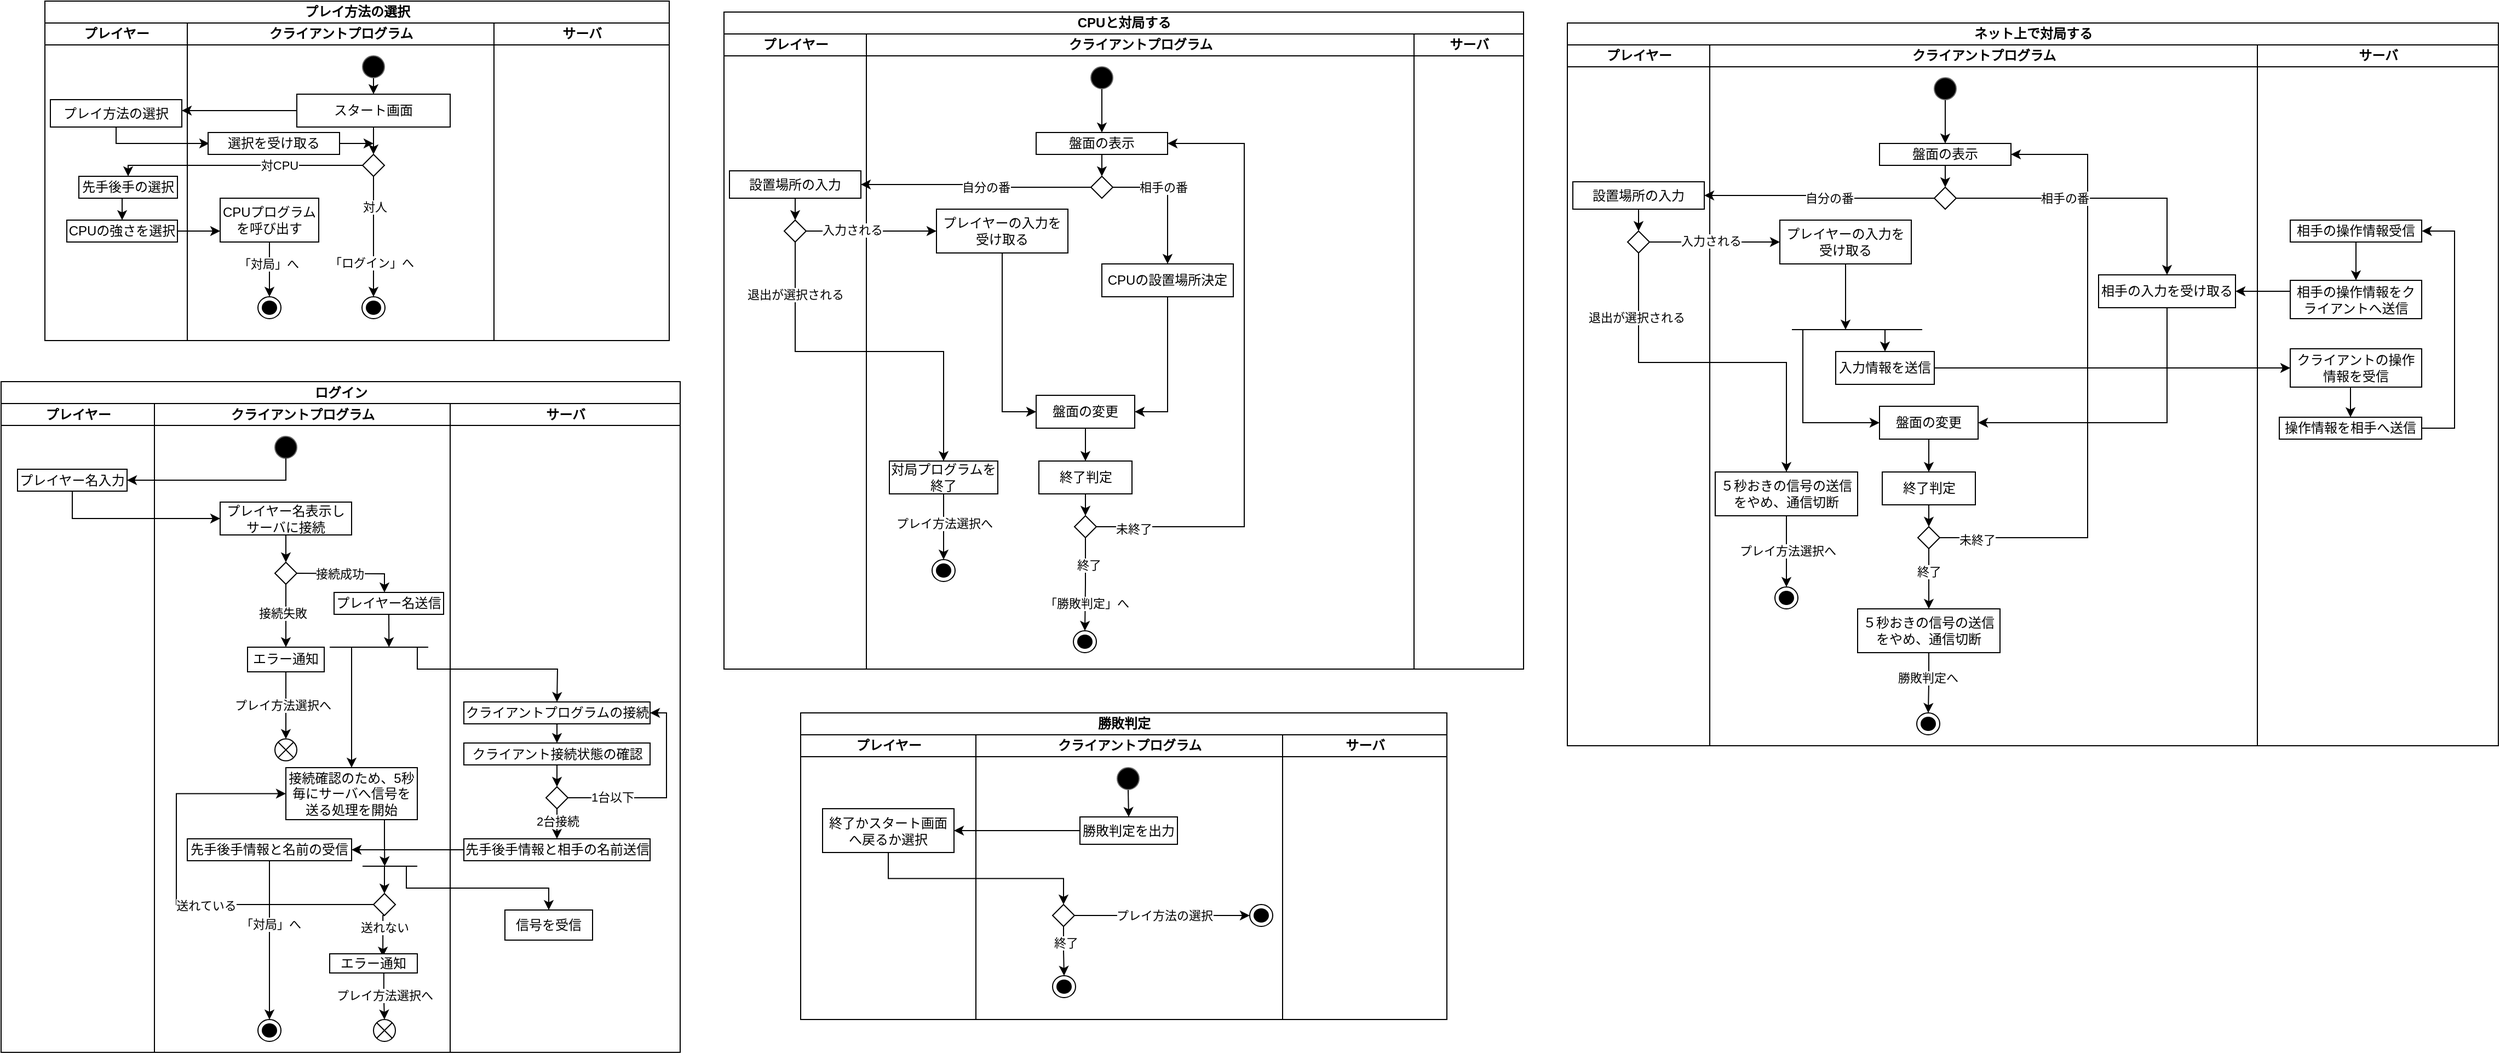 <mxfile version="26.2.2">
  <diagram name="ページ1" id="jOxPYxRe2NjSyaelDi7L">
    <mxGraphModel dx="862" dy="656" grid="1" gridSize="10" guides="1" tooltips="1" connect="1" arrows="1" fold="1" page="1" pageScale="1" pageWidth="827" pageHeight="1169" math="0" shadow="0">
      <root>
        <mxCell id="0" />
        <mxCell id="1" parent="0" />
        <mxCell id="DdHN2ZvcSUB-z4P__BnH-2" value="プレイ方法の選択" style="swimlane;childLayout=stackLayout;resizeParent=1;resizeParentMax=0;startSize=20;html=1;" parent="1" vertex="1">
          <mxGeometry x="60" y="10" width="570" height="310" as="geometry" />
        </mxCell>
        <mxCell id="DdHN2ZvcSUB-z4P__BnH-3" value="プレイヤー" style="swimlane;startSize=20;html=1;" parent="DdHN2ZvcSUB-z4P__BnH-2" vertex="1">
          <mxGeometry y="20" width="130" height="290" as="geometry" />
        </mxCell>
        <mxCell id="DdHN2ZvcSUB-z4P__BnH-26" value="先手後手の選択" style="rounded=0;whiteSpace=wrap;html=1;" parent="DdHN2ZvcSUB-z4P__BnH-3" vertex="1">
          <mxGeometry x="31" y="140" width="90" height="20" as="geometry" />
        </mxCell>
        <mxCell id="DdHN2ZvcSUB-z4P__BnH-160" style="edgeStyle=orthogonalEdgeStyle;rounded=0;orthogonalLoop=1;jettySize=auto;html=1;exitX=0.5;exitY=1;exitDx=0;exitDy=0;" parent="DdHN2ZvcSUB-z4P__BnH-3" source="DdHN2ZvcSUB-z4P__BnH-158" edge="1">
          <mxGeometry relative="1" as="geometry">
            <mxPoint x="150" y="110" as="targetPoint" />
            <Array as="points">
              <mxPoint x="65" y="110" />
            </Array>
          </mxGeometry>
        </mxCell>
        <mxCell id="DdHN2ZvcSUB-z4P__BnH-158" value="プレイ方法の選択" style="rounded=0;whiteSpace=wrap;html=1;" parent="DdHN2ZvcSUB-z4P__BnH-3" vertex="1">
          <mxGeometry x="5" y="70" width="120" height="25" as="geometry" />
        </mxCell>
        <mxCell id="tiVLzOQCyIeZerAJm_1l-1" value="CPUの強さを選択" style="rounded=0;whiteSpace=wrap;html=1;" parent="DdHN2ZvcSUB-z4P__BnH-3" vertex="1">
          <mxGeometry x="20" y="180" width="101" height="20" as="geometry" />
        </mxCell>
        <mxCell id="DdHN2ZvcSUB-z4P__BnH-43" style="edgeStyle=orthogonalEdgeStyle;rounded=0;orthogonalLoop=1;jettySize=auto;html=1;exitX=0.5;exitY=1;exitDx=0;exitDy=0;entryX=0.5;entryY=0;entryDx=0;entryDy=0;" parent="DdHN2ZvcSUB-z4P__BnH-3" source="DdHN2ZvcSUB-z4P__BnH-26" target="tiVLzOQCyIeZerAJm_1l-1" edge="1">
          <mxGeometry relative="1" as="geometry" />
        </mxCell>
        <mxCell id="DdHN2ZvcSUB-z4P__BnH-4" value="クライアントプログラム" style="swimlane;startSize=20;html=1;" parent="DdHN2ZvcSUB-z4P__BnH-2" vertex="1">
          <mxGeometry x="130" y="20" width="280" height="290" as="geometry" />
        </mxCell>
        <mxCell id="DdHN2ZvcSUB-z4P__BnH-24" style="edgeStyle=orthogonalEdgeStyle;rounded=0;orthogonalLoop=1;jettySize=auto;html=1;exitX=0.5;exitY=1;exitDx=0;exitDy=0;entryX=0.5;entryY=0;entryDx=0;entryDy=0;" parent="DdHN2ZvcSUB-z4P__BnH-4" source="DdHN2ZvcSUB-z4P__BnH-14" target="DdHN2ZvcSUB-z4P__BnH-23" edge="1">
          <mxGeometry relative="1" as="geometry" />
        </mxCell>
        <mxCell id="DdHN2ZvcSUB-z4P__BnH-14" value="" style="ellipse;whiteSpace=wrap;html=1;aspect=fixed;fillColor=light-dark(#000000, #1a1a1a);fontColor=#333333;strokeColor=#666666;" parent="DdHN2ZvcSUB-z4P__BnH-4" vertex="1">
          <mxGeometry x="160" y="30" width="20" height="20" as="geometry" />
        </mxCell>
        <mxCell id="DdHN2ZvcSUB-z4P__BnH-29" style="edgeStyle=orthogonalEdgeStyle;rounded=0;orthogonalLoop=1;jettySize=auto;html=1;exitX=0.5;exitY=1;exitDx=0;exitDy=0;entryX=0.5;entryY=0;entryDx=0;entryDy=0;" parent="DdHN2ZvcSUB-z4P__BnH-4" source="DdHN2ZvcSUB-z4P__BnH-23" target="DdHN2ZvcSUB-z4P__BnH-27" edge="1">
          <mxGeometry relative="1" as="geometry" />
        </mxCell>
        <mxCell id="DdHN2ZvcSUB-z4P__BnH-23" value="&lt;div&gt;スタート画面&lt;/div&gt;" style="rounded=0;whiteSpace=wrap;html=1;" parent="DdHN2ZvcSUB-z4P__BnH-4" vertex="1">
          <mxGeometry x="100" y="65" width="140" height="30" as="geometry" />
        </mxCell>
        <mxCell id="Q-pru-dwEbLBsa_V41_M-358" style="edgeStyle=orthogonalEdgeStyle;rounded=0;orthogonalLoop=1;jettySize=auto;html=1;exitX=0.5;exitY=1;exitDx=0;exitDy=0;entryX=0.5;entryY=0;entryDx=0;entryDy=0;" parent="DdHN2ZvcSUB-z4P__BnH-4" source="DdHN2ZvcSUB-z4P__BnH-27" target="DdHN2ZvcSUB-z4P__BnH-141" edge="1">
          <mxGeometry relative="1" as="geometry" />
        </mxCell>
        <mxCell id="Q-pru-dwEbLBsa_V41_M-366" value="対人" style="edgeLabel;html=1;align=center;verticalAlign=middle;resizable=0;points=[];" parent="Q-pru-dwEbLBsa_V41_M-358" vertex="1" connectable="0">
          <mxGeometry x="-0.519" y="1" relative="1" as="geometry">
            <mxPoint y="1" as="offset" />
          </mxGeometry>
        </mxCell>
        <mxCell id="Q-pru-dwEbLBsa_V41_M-367" value="「ログイン」へ" style="edgeLabel;html=1;align=center;verticalAlign=middle;resizable=0;points=[];" parent="Q-pru-dwEbLBsa_V41_M-358" vertex="1" connectable="0">
          <mxGeometry x="0.442" y="-2" relative="1" as="geometry">
            <mxPoint y="-1" as="offset" />
          </mxGeometry>
        </mxCell>
        <mxCell id="DdHN2ZvcSUB-z4P__BnH-27" value="" style="rhombus;whiteSpace=wrap;html=1;" parent="DdHN2ZvcSUB-z4P__BnH-4" vertex="1">
          <mxGeometry x="160" y="120" width="20" height="20" as="geometry" />
        </mxCell>
        <mxCell id="Q-pru-dwEbLBsa_V41_M-363" style="edgeStyle=orthogonalEdgeStyle;rounded=0;orthogonalLoop=1;jettySize=auto;html=1;exitX=0.5;exitY=1;exitDx=0;exitDy=0;entryX=0.5;entryY=0;entryDx=0;entryDy=0;" parent="DdHN2ZvcSUB-z4P__BnH-4" source="DdHN2ZvcSUB-z4P__BnH-32" target="Q-pru-dwEbLBsa_V41_M-362" edge="1">
          <mxGeometry relative="1" as="geometry" />
        </mxCell>
        <mxCell id="Q-pru-dwEbLBsa_V41_M-364" value="「対局」へ" style="edgeLabel;html=1;align=center;verticalAlign=middle;resizable=0;points=[];" parent="Q-pru-dwEbLBsa_V41_M-363" vertex="1" connectable="0">
          <mxGeometry x="-0.171" y="-1" relative="1" as="geometry">
            <mxPoint y="-1" as="offset" />
          </mxGeometry>
        </mxCell>
        <mxCell id="DdHN2ZvcSUB-z4P__BnH-32" value="CPUプログラムを呼び出す" style="rounded=0;whiteSpace=wrap;html=1;" parent="DdHN2ZvcSUB-z4P__BnH-4" vertex="1">
          <mxGeometry x="30" y="160" width="90" height="40" as="geometry" />
        </mxCell>
        <mxCell id="DdHN2ZvcSUB-z4P__BnH-168" style="edgeStyle=orthogonalEdgeStyle;rounded=0;orthogonalLoop=1;jettySize=auto;html=1;exitX=1;exitY=0.5;exitDx=0;exitDy=0;" parent="DdHN2ZvcSUB-z4P__BnH-4" source="DdHN2ZvcSUB-z4P__BnH-163" edge="1">
          <mxGeometry relative="1" as="geometry">
            <mxPoint x="170" y="110.412" as="targetPoint" />
          </mxGeometry>
        </mxCell>
        <mxCell id="DdHN2ZvcSUB-z4P__BnH-163" value="選択を受け取る" style="rounded=0;whiteSpace=wrap;html=1;" parent="DdHN2ZvcSUB-z4P__BnH-4" vertex="1">
          <mxGeometry x="19" y="100" width="120" height="20" as="geometry" />
        </mxCell>
        <mxCell id="DdHN2ZvcSUB-z4P__BnH-141" value="" style="ellipse;html=1;shape=endState;fillColor=#000000;strokeColor=#000000;" parent="DdHN2ZvcSUB-z4P__BnH-4" vertex="1">
          <mxGeometry x="159.5" y="250" width="21" height="20" as="geometry" />
        </mxCell>
        <mxCell id="Q-pru-dwEbLBsa_V41_M-362" value="" style="ellipse;html=1;shape=endState;fillColor=#000000;strokeColor=#000000;" parent="DdHN2ZvcSUB-z4P__BnH-4" vertex="1">
          <mxGeometry x="64.5" y="250" width="21" height="20" as="geometry" />
        </mxCell>
        <mxCell id="DdHN2ZvcSUB-z4P__BnH-5" value="サーバ" style="swimlane;startSize=20;html=1;" parent="DdHN2ZvcSUB-z4P__BnH-2" vertex="1">
          <mxGeometry x="410" y="20" width="160" height="290" as="geometry" />
        </mxCell>
        <mxCell id="DdHN2ZvcSUB-z4P__BnH-31" style="edgeStyle=orthogonalEdgeStyle;rounded=0;orthogonalLoop=1;jettySize=auto;html=1;exitX=0;exitY=0.5;exitDx=0;exitDy=0;entryX=0.5;entryY=0;entryDx=0;entryDy=0;" parent="DdHN2ZvcSUB-z4P__BnH-2" source="DdHN2ZvcSUB-z4P__BnH-27" target="DdHN2ZvcSUB-z4P__BnH-26" edge="1">
          <mxGeometry relative="1" as="geometry">
            <Array as="points">
              <mxPoint x="76" y="150" />
            </Array>
          </mxGeometry>
        </mxCell>
        <mxCell id="DdHN2ZvcSUB-z4P__BnH-39" value="対CPU" style="edgeLabel;html=1;align=center;verticalAlign=middle;resizable=0;points=[];" parent="DdHN2ZvcSUB-z4P__BnH-31" vertex="1" connectable="0">
          <mxGeometry x="-0.318" relative="1" as="geometry">
            <mxPoint as="offset" />
          </mxGeometry>
        </mxCell>
        <mxCell id="DdHN2ZvcSUB-z4P__BnH-159" style="edgeStyle=orthogonalEdgeStyle;rounded=0;orthogonalLoop=1;jettySize=auto;html=1;exitX=0;exitY=0.5;exitDx=0;exitDy=0;" parent="DdHN2ZvcSUB-z4P__BnH-2" source="DdHN2ZvcSUB-z4P__BnH-23" edge="1">
          <mxGeometry relative="1" as="geometry">
            <mxPoint x="125" y="100" as="targetPoint" />
          </mxGeometry>
        </mxCell>
        <mxCell id="tiVLzOQCyIeZerAJm_1l-2" style="edgeStyle=orthogonalEdgeStyle;rounded=0;orthogonalLoop=1;jettySize=auto;html=1;exitX=1;exitY=0.5;exitDx=0;exitDy=0;entryX=0;entryY=0.75;entryDx=0;entryDy=0;" parent="DdHN2ZvcSUB-z4P__BnH-2" source="tiVLzOQCyIeZerAJm_1l-1" target="DdHN2ZvcSUB-z4P__BnH-32" edge="1">
          <mxGeometry relative="1" as="geometry" />
        </mxCell>
        <mxCell id="Q-pru-dwEbLBsa_V41_M-183" value="ログイン" style="swimlane;childLayout=stackLayout;resizeParent=1;resizeParentMax=0;startSize=20;html=1;" parent="1" vertex="1">
          <mxGeometry x="20" y="357.5" width="620" height="612.5" as="geometry" />
        </mxCell>
        <mxCell id="Q-pru-dwEbLBsa_V41_M-184" value="プレイヤー" style="swimlane;startSize=20;html=1;" parent="Q-pru-dwEbLBsa_V41_M-183" vertex="1">
          <mxGeometry y="20" width="140" height="592.5" as="geometry" />
        </mxCell>
        <mxCell id="Q-pru-dwEbLBsa_V41_M-186" value="プレイヤー名入力" style="rounded=0;whiteSpace=wrap;html=1;" parent="Q-pru-dwEbLBsa_V41_M-184" vertex="1">
          <mxGeometry x="15" y="60" width="100" height="20" as="geometry" />
        </mxCell>
        <mxCell id="Q-pru-dwEbLBsa_V41_M-191" value="クライアントプログラム" style="swimlane;startSize=20;html=1;" parent="Q-pru-dwEbLBsa_V41_M-183" vertex="1">
          <mxGeometry x="140" y="20" width="270" height="592.5" as="geometry" />
        </mxCell>
        <mxCell id="Q-pru-dwEbLBsa_V41_M-193" value="" style="ellipse;whiteSpace=wrap;html=1;aspect=fixed;fillColor=light-dark(#000000, #1a1a1a);fontColor=#333333;strokeColor=#666666;" parent="Q-pru-dwEbLBsa_V41_M-191" vertex="1">
          <mxGeometry x="110" y="30" width="20" height="20" as="geometry" />
        </mxCell>
        <mxCell id="Q-pru-dwEbLBsa_V41_M-370" style="edgeStyle=orthogonalEdgeStyle;rounded=0;orthogonalLoop=1;jettySize=auto;html=1;exitX=0.5;exitY=1;exitDx=0;exitDy=0;" parent="Q-pru-dwEbLBsa_V41_M-191" source="Q-pru-dwEbLBsa_V41_M-371" edge="1">
          <mxGeometry relative="1" as="geometry">
            <mxPoint x="119.889" y="306.31" as="targetPoint" />
          </mxGeometry>
        </mxCell>
        <mxCell id="gyEde0tI7jQMU0-lnPvx-5" style="edgeStyle=orthogonalEdgeStyle;rounded=0;orthogonalLoop=1;jettySize=auto;html=1;exitX=0.5;exitY=1;exitDx=0;exitDy=0;entryX=0.5;entryY=0;entryDx=0;entryDy=0;" parent="Q-pru-dwEbLBsa_V41_M-191" source="Q-pru-dwEbLBsa_V41_M-202" target="gyEde0tI7jQMU0-lnPvx-4" edge="1">
          <mxGeometry relative="1" as="geometry" />
        </mxCell>
        <mxCell id="gyEde0tI7jQMU0-lnPvx-6" value="接続失敗" style="edgeLabel;html=1;align=center;verticalAlign=middle;resizable=0;points=[];" parent="gyEde0tI7jQMU0-lnPvx-5" vertex="1" connectable="0">
          <mxGeometry x="-0.09" y="-3" relative="1" as="geometry">
            <mxPoint as="offset" />
          </mxGeometry>
        </mxCell>
        <mxCell id="Q-pru-dwEbLBsa_V41_M-202" value="" style="rhombus;whiteSpace=wrap;html=1;" parent="Q-pru-dwEbLBsa_V41_M-191" vertex="1">
          <mxGeometry x="110" y="145" width="20" height="20" as="geometry" />
        </mxCell>
        <mxCell id="Q-pru-dwEbLBsa_V41_M-203" style="edgeStyle=orthogonalEdgeStyle;rounded=0;orthogonalLoop=1;jettySize=auto;html=1;exitX=0.5;exitY=1;exitDx=0;exitDy=0;entryX=0.5;entryY=0;entryDx=0;entryDy=0;" parent="Q-pru-dwEbLBsa_V41_M-191" source="Q-pru-dwEbLBsa_V41_M-204" target="Q-pru-dwEbLBsa_V41_M-202" edge="1">
          <mxGeometry relative="1" as="geometry" />
        </mxCell>
        <mxCell id="Q-pru-dwEbLBsa_V41_M-204" value="&lt;div&gt;プレイヤー名表示し&lt;/div&gt;サーバに接続" style="rounded=0;whiteSpace=wrap;html=1;" parent="Q-pru-dwEbLBsa_V41_M-191" vertex="1">
          <mxGeometry x="60" y="90" width="120" height="30" as="geometry" />
        </mxCell>
        <mxCell id="Q-pru-dwEbLBsa_V41_M-376" style="edgeStyle=orthogonalEdgeStyle;rounded=0;orthogonalLoop=1;jettySize=auto;html=1;exitX=0.5;exitY=1;exitDx=0;exitDy=0;entryX=0.5;entryY=0;entryDx=0;entryDy=0;" parent="Q-pru-dwEbLBsa_V41_M-191" source="Q-pru-dwEbLBsa_V41_M-208" target="Q-pru-dwEbLBsa_V41_M-375" edge="1">
          <mxGeometry relative="1" as="geometry" />
        </mxCell>
        <mxCell id="Q-pru-dwEbLBsa_V41_M-377" value="「対局」へ" style="edgeLabel;html=1;align=center;verticalAlign=middle;resizable=0;points=[];" parent="Q-pru-dwEbLBsa_V41_M-376" vertex="1" connectable="0">
          <mxGeometry x="-0.201" y="1" relative="1" as="geometry">
            <mxPoint as="offset" />
          </mxGeometry>
        </mxCell>
        <mxCell id="Q-pru-dwEbLBsa_V41_M-208" value="先手後手情報と名前の受信" style="rounded=0;whiteSpace=wrap;html=1;" parent="Q-pru-dwEbLBsa_V41_M-191" vertex="1">
          <mxGeometry x="30" y="397.5" width="150" height="20" as="geometry" />
        </mxCell>
        <mxCell id="Q-pru-dwEbLBsa_V41_M-371" value="" style="verticalLabelPosition=bottom;verticalAlign=top;html=1;shape=mxgraph.flowchart.or;" parent="Q-pru-dwEbLBsa_V41_M-191" vertex="1">
          <mxGeometry x="110" y="306.31" width="20" height="20" as="geometry" />
        </mxCell>
        <mxCell id="Q-pru-dwEbLBsa_V41_M-375" value="" style="ellipse;html=1;shape=endState;fillColor=#000000;strokeColor=#000000;" parent="Q-pru-dwEbLBsa_V41_M-191" vertex="1">
          <mxGeometry x="94.5" y="562.5" width="21" height="20" as="geometry" />
        </mxCell>
        <mxCell id="610yPSSwg8hQJmwwh6tJ-5" style="edgeStyle=orthogonalEdgeStyle;rounded=0;orthogonalLoop=1;jettySize=auto;html=1;exitX=0.75;exitY=1;exitDx=0;exitDy=0;" parent="Q-pru-dwEbLBsa_V41_M-191" source="610yPSSwg8hQJmwwh6tJ-7" edge="1">
          <mxGeometry relative="1" as="geometry">
            <mxPoint x="210.333" y="452.5" as="targetPoint" />
          </mxGeometry>
        </mxCell>
        <mxCell id="GYKAaWRlJNHaWqEl0ovD-2" style="edgeStyle=orthogonalEdgeStyle;rounded=0;orthogonalLoop=1;jettySize=auto;html=1;exitX=0.75;exitY=1;exitDx=0;exitDy=0;" edge="1" parent="Q-pru-dwEbLBsa_V41_M-191" source="610yPSSwg8hQJmwwh6tJ-4">
          <mxGeometry relative="1" as="geometry">
            <mxPoint x="210.231" y="422.5" as="targetPoint" />
          </mxGeometry>
        </mxCell>
        <mxCell id="610yPSSwg8hQJmwwh6tJ-4" value="接続確認のため、5秒毎にサーバへ信号を送る処理を開始" style="rounded=0;whiteSpace=wrap;html=1;" parent="Q-pru-dwEbLBsa_V41_M-191" vertex="1">
          <mxGeometry x="120" y="332.5" width="120" height="47.5" as="geometry" />
        </mxCell>
        <mxCell id="610yPSSwg8hQJmwwh6tJ-9" style="edgeStyle=orthogonalEdgeStyle;rounded=0;orthogonalLoop=1;jettySize=auto;html=1;exitX=0;exitY=0.5;exitDx=0;exitDy=0;entryX=0;entryY=0.5;entryDx=0;entryDy=0;" parent="Q-pru-dwEbLBsa_V41_M-191" source="610yPSSwg8hQJmwwh6tJ-7" target="610yPSSwg8hQJmwwh6tJ-4" edge="1">
          <mxGeometry relative="1" as="geometry">
            <Array as="points">
              <mxPoint x="20" y="458" />
              <mxPoint x="20" y="356" />
            </Array>
          </mxGeometry>
        </mxCell>
        <mxCell id="610yPSSwg8hQJmwwh6tJ-10" value="送れている" style="edgeLabel;html=1;align=center;verticalAlign=middle;resizable=0;points=[];" parent="610yPSSwg8hQJmwwh6tJ-9" vertex="1" connectable="0">
          <mxGeometry x="-0.197" y="1" relative="1" as="geometry">
            <mxPoint as="offset" />
          </mxGeometry>
        </mxCell>
        <mxCell id="610yPSSwg8hQJmwwh6tJ-11" style="edgeStyle=orthogonalEdgeStyle;rounded=0;orthogonalLoop=1;jettySize=auto;html=1;exitX=0.5;exitY=1;exitDx=0;exitDy=0;entryX=0.607;entryY=0.149;entryDx=0;entryDy=0;entryPerimeter=0;" parent="Q-pru-dwEbLBsa_V41_M-191" source="610yPSSwg8hQJmwwh6tJ-7" target="610yPSSwg8hQJmwwh6tJ-6" edge="1">
          <mxGeometry relative="1" as="geometry" />
        </mxCell>
        <mxCell id="610yPSSwg8hQJmwwh6tJ-14" value="送れない" style="edgeLabel;html=1;align=center;verticalAlign=middle;resizable=0;points=[];" parent="610yPSSwg8hQJmwwh6tJ-11" vertex="1" connectable="0">
          <mxGeometry x="-0.353" y="1" relative="1" as="geometry">
            <mxPoint as="offset" />
          </mxGeometry>
        </mxCell>
        <mxCell id="610yPSSwg8hQJmwwh6tJ-7" value="" style="rhombus;whiteSpace=wrap;html=1;" parent="Q-pru-dwEbLBsa_V41_M-191" vertex="1">
          <mxGeometry x="200" y="447.5" width="20" height="20" as="geometry" />
        </mxCell>
        <mxCell id="610yPSSwg8hQJmwwh6tJ-6" value="エラー通知" style="rounded=0;whiteSpace=wrap;html=1;" parent="Q-pru-dwEbLBsa_V41_M-191" vertex="1">
          <mxGeometry x="160" y="502.5" width="80" height="17.5" as="geometry" />
        </mxCell>
        <mxCell id="610yPSSwg8hQJmwwh6tJ-12" value="" style="verticalLabelPosition=bottom;verticalAlign=top;html=1;shape=mxgraph.flowchart.or;" parent="Q-pru-dwEbLBsa_V41_M-191" vertex="1">
          <mxGeometry x="200" y="562.5" width="20" height="20" as="geometry" />
        </mxCell>
        <mxCell id="610yPSSwg8hQJmwwh6tJ-13" style="edgeStyle=orthogonalEdgeStyle;rounded=0;orthogonalLoop=1;jettySize=auto;html=1;exitX=0.618;exitY=0.973;exitDx=0;exitDy=0;entryX=0.5;entryY=0;entryDx=0;entryDy=0;entryPerimeter=0;exitPerimeter=0;" parent="Q-pru-dwEbLBsa_V41_M-191" source="610yPSSwg8hQJmwwh6tJ-6" target="610yPSSwg8hQJmwwh6tJ-12" edge="1">
          <mxGeometry relative="1" as="geometry" />
        </mxCell>
        <mxCell id="610yPSSwg8hQJmwwh6tJ-15" value="プレイ方法選択へ" style="edgeLabel;html=1;align=center;verticalAlign=middle;resizable=0;points=[];" parent="610yPSSwg8hQJmwwh6tJ-13" vertex="1" connectable="0">
          <mxGeometry x="-0.05" relative="1" as="geometry">
            <mxPoint as="offset" />
          </mxGeometry>
        </mxCell>
        <mxCell id="610yPSSwg8hQJmwwh6tJ-1" value="" style="endArrow=none;html=1;rounded=0;" parent="Q-pru-dwEbLBsa_V41_M-191" edge="1">
          <mxGeometry width="50" height="50" relative="1" as="geometry">
            <mxPoint x="160" y="222.5" as="sourcePoint" />
            <mxPoint x="250" y="222.5" as="targetPoint" />
            <Array as="points" />
          </mxGeometry>
        </mxCell>
        <mxCell id="gyEde0tI7jQMU0-lnPvx-2" style="edgeStyle=orthogonalEdgeStyle;rounded=0;orthogonalLoop=1;jettySize=auto;html=1;exitX=0.5;exitY=1;exitDx=0;exitDy=0;" parent="Q-pru-dwEbLBsa_V41_M-191" source="gyEde0tI7jQMU0-lnPvx-1" edge="1">
          <mxGeometry relative="1" as="geometry">
            <mxPoint x="214.143" y="222.5" as="targetPoint" />
          </mxGeometry>
        </mxCell>
        <mxCell id="gyEde0tI7jQMU0-lnPvx-1" value="プレイヤー名送信" style="rounded=0;whiteSpace=wrap;html=1;" parent="Q-pru-dwEbLBsa_V41_M-191" vertex="1">
          <mxGeometry x="164" y="172.5" width="100" height="20" as="geometry" />
        </mxCell>
        <mxCell id="gyEde0tI7jQMU0-lnPvx-4" value="エラー通知" style="rounded=0;whiteSpace=wrap;html=1;" parent="Q-pru-dwEbLBsa_V41_M-191" vertex="1">
          <mxGeometry x="85" y="222.5" width="70" height="22.5" as="geometry" />
        </mxCell>
        <mxCell id="gyEde0tI7jQMU0-lnPvx-7" style="edgeStyle=orthogonalEdgeStyle;rounded=0;orthogonalLoop=1;jettySize=auto;html=1;exitX=0.5;exitY=1;exitDx=0;exitDy=0;entryX=0.5;entryY=0;entryDx=0;entryDy=0;entryPerimeter=0;" parent="Q-pru-dwEbLBsa_V41_M-191" source="gyEde0tI7jQMU0-lnPvx-4" target="Q-pru-dwEbLBsa_V41_M-371" edge="1">
          <mxGeometry relative="1" as="geometry" />
        </mxCell>
        <mxCell id="gyEde0tI7jQMU0-lnPvx-8" value="プレイ方法選択へ" style="edgeLabel;html=1;align=center;verticalAlign=middle;resizable=0;points=[];" parent="gyEde0tI7jQMU0-lnPvx-7" vertex="1" connectable="0">
          <mxGeometry x="-0.022" y="-3" relative="1" as="geometry">
            <mxPoint as="offset" />
          </mxGeometry>
        </mxCell>
        <mxCell id="Q-pru-dwEbLBsa_V41_M-250" value="サーバ" style="swimlane;startSize=20;html=1;" parent="Q-pru-dwEbLBsa_V41_M-183" vertex="1">
          <mxGeometry x="410" y="20" width="210" height="592.5" as="geometry" />
        </mxCell>
        <mxCell id="wyX1YYR0f_qy9vhgp-f1-7" style="edgeStyle=orthogonalEdgeStyle;rounded=0;orthogonalLoop=1;jettySize=auto;html=1;entryX=0.5;entryY=0;entryDx=0;entryDy=0;" parent="Q-pru-dwEbLBsa_V41_M-250" target="wyX1YYR0f_qy9vhgp-f1-5" edge="1">
          <mxGeometry relative="1" as="geometry">
            <mxPoint x="100.01" y="282.5" as="sourcePoint" />
          </mxGeometry>
        </mxCell>
        <mxCell id="wyX1YYR0f_qy9vhgp-f1-2" value="クライアントプログラムの接続" style="rounded=0;whiteSpace=wrap;html=1;" parent="Q-pru-dwEbLBsa_V41_M-250" vertex="1">
          <mxGeometry x="12.51" y="272.5" width="170" height="20" as="geometry" />
        </mxCell>
        <mxCell id="wyX1YYR0f_qy9vhgp-f1-8" style="edgeStyle=orthogonalEdgeStyle;rounded=0;orthogonalLoop=1;jettySize=auto;html=1;exitX=0.5;exitY=1;exitDx=0;exitDy=0;entryX=0.5;entryY=0;entryDx=0;entryDy=0;" parent="Q-pru-dwEbLBsa_V41_M-250" source="wyX1YYR0f_qy9vhgp-f1-5" target="wyX1YYR0f_qy9vhgp-f1-6" edge="1">
          <mxGeometry relative="1" as="geometry" />
        </mxCell>
        <mxCell id="wyX1YYR0f_qy9vhgp-f1-5" value="クライアント接続状態の確認" style="rounded=0;whiteSpace=wrap;html=1;" parent="Q-pru-dwEbLBsa_V41_M-250" vertex="1">
          <mxGeometry x="12.51" y="310" width="170" height="20" as="geometry" />
        </mxCell>
        <mxCell id="wyX1YYR0f_qy9vhgp-f1-9" style="edgeStyle=orthogonalEdgeStyle;rounded=0;orthogonalLoop=1;jettySize=auto;html=1;exitX=1;exitY=0.5;exitDx=0;exitDy=0;entryX=1;entryY=0.5;entryDx=0;entryDy=0;" parent="Q-pru-dwEbLBsa_V41_M-250" source="wyX1YYR0f_qy9vhgp-f1-6" target="wyX1YYR0f_qy9vhgp-f1-2" edge="1">
          <mxGeometry relative="1" as="geometry">
            <Array as="points">
              <mxPoint x="197.51" y="360.5" />
              <mxPoint x="197.51" y="282.5" />
            </Array>
          </mxGeometry>
        </mxCell>
        <mxCell id="wyX1YYR0f_qy9vhgp-f1-10" value="1台以下" style="edgeLabel;html=1;align=center;verticalAlign=middle;resizable=0;points=[];" parent="wyX1YYR0f_qy9vhgp-f1-9" vertex="1" connectable="0">
          <mxGeometry x="-0.555" y="1" relative="1" as="geometry">
            <mxPoint as="offset" />
          </mxGeometry>
        </mxCell>
        <mxCell id="wyX1YYR0f_qy9vhgp-f1-42" style="edgeStyle=orthogonalEdgeStyle;rounded=0;orthogonalLoop=1;jettySize=auto;html=1;exitX=0.5;exitY=1;exitDx=0;exitDy=0;" parent="Q-pru-dwEbLBsa_V41_M-250" source="wyX1YYR0f_qy9vhgp-f1-6" target="wyX1YYR0f_qy9vhgp-f1-41" edge="1">
          <mxGeometry relative="1" as="geometry" />
        </mxCell>
        <mxCell id="wyX1YYR0f_qy9vhgp-f1-43" value="2台接続" style="edgeLabel;html=1;align=center;verticalAlign=middle;resizable=0;points=[];" parent="wyX1YYR0f_qy9vhgp-f1-42" vertex="1" connectable="0">
          <mxGeometry x="0.079" relative="1" as="geometry">
            <mxPoint as="offset" />
          </mxGeometry>
        </mxCell>
        <mxCell id="wyX1YYR0f_qy9vhgp-f1-6" value="" style="rhombus;whiteSpace=wrap;html=1;" parent="Q-pru-dwEbLBsa_V41_M-250" vertex="1">
          <mxGeometry x="87.51" y="350" width="20" height="20" as="geometry" />
        </mxCell>
        <mxCell id="wyX1YYR0f_qy9vhgp-f1-41" value="先手後手情報と相手の名前送信" style="rounded=0;whiteSpace=wrap;html=1;" parent="Q-pru-dwEbLBsa_V41_M-250" vertex="1">
          <mxGeometry x="12.51" y="397.5" width="170" height="20" as="geometry" />
        </mxCell>
        <mxCell id="610yPSSwg8hQJmwwh6tJ-2" value="" style="endArrow=classic;html=1;rounded=0;entryX=0.5;entryY=0;entryDx=0;entryDy=0;" parent="Q-pru-dwEbLBsa_V41_M-250" target="wyX1YYR0f_qy9vhgp-f1-2" edge="1">
          <mxGeometry width="50" height="50" relative="1" as="geometry">
            <mxPoint x="-30" y="222.5" as="sourcePoint" />
            <mxPoint x="120" y="92.5" as="targetPoint" />
            <Array as="points">
              <mxPoint x="-30" y="242.5" />
              <mxPoint x="98" y="242.5" />
            </Array>
          </mxGeometry>
        </mxCell>
        <mxCell id="GYKAaWRlJNHaWqEl0ovD-1" value="" style="endArrow=none;html=1;rounded=0;" edge="1" parent="Q-pru-dwEbLBsa_V41_M-250">
          <mxGeometry width="50" height="50" relative="1" as="geometry">
            <mxPoint x="-80" y="422.5" as="sourcePoint" />
            <mxPoint x="-30" y="422.5" as="targetPoint" />
          </mxGeometry>
        </mxCell>
        <mxCell id="GYKAaWRlJNHaWqEl0ovD-3" value="" style="endArrow=classic;html=1;rounded=0;entryX=0.5;entryY=0;entryDx=0;entryDy=0;" edge="1" parent="Q-pru-dwEbLBsa_V41_M-250" target="610yPSSwg8hQJmwwh6tJ-7">
          <mxGeometry width="50" height="50" relative="1" as="geometry">
            <mxPoint x="-60" y="422.5" as="sourcePoint" />
            <mxPoint x="100" y="412.5" as="targetPoint" />
          </mxGeometry>
        </mxCell>
        <mxCell id="GYKAaWRlJNHaWqEl0ovD-4" value="" style="endArrow=classic;html=1;rounded=0;" edge="1" parent="Q-pru-dwEbLBsa_V41_M-250">
          <mxGeometry width="50" height="50" relative="1" as="geometry">
            <mxPoint x="-40" y="422.5" as="sourcePoint" />
            <mxPoint x="90" y="462.5" as="targetPoint" />
            <Array as="points">
              <mxPoint x="-40" y="442.5" />
              <mxPoint x="90" y="442.5" />
            </Array>
          </mxGeometry>
        </mxCell>
        <mxCell id="GYKAaWRlJNHaWqEl0ovD-5" value="信号を受信" style="rounded=0;whiteSpace=wrap;html=1;" vertex="1" parent="Q-pru-dwEbLBsa_V41_M-250">
          <mxGeometry x="50" y="462.5" width="80" height="27.5" as="geometry" />
        </mxCell>
        <mxCell id="Q-pru-dwEbLBsa_V41_M-368" style="edgeStyle=orthogonalEdgeStyle;rounded=0;orthogonalLoop=1;jettySize=auto;html=1;exitX=0.5;exitY=1;exitDx=0;exitDy=0;entryX=1;entryY=0.5;entryDx=0;entryDy=0;" parent="Q-pru-dwEbLBsa_V41_M-183" source="Q-pru-dwEbLBsa_V41_M-193" target="Q-pru-dwEbLBsa_V41_M-186" edge="1">
          <mxGeometry relative="1" as="geometry" />
        </mxCell>
        <mxCell id="Q-pru-dwEbLBsa_V41_M-369" style="edgeStyle=orthogonalEdgeStyle;rounded=0;orthogonalLoop=1;jettySize=auto;html=1;exitX=0.5;exitY=1;exitDx=0;exitDy=0;entryX=0;entryY=0.5;entryDx=0;entryDy=0;" parent="Q-pru-dwEbLBsa_V41_M-183" source="Q-pru-dwEbLBsa_V41_M-186" target="Q-pru-dwEbLBsa_V41_M-204" edge="1">
          <mxGeometry relative="1" as="geometry" />
        </mxCell>
        <mxCell id="Q-pru-dwEbLBsa_V41_M-205" value="" style="endArrow=classic;html=1;rounded=0;exitX=1;exitY=0.5;exitDx=0;exitDy=0;" parent="Q-pru-dwEbLBsa_V41_M-183" source="Q-pru-dwEbLBsa_V41_M-202" edge="1">
          <mxGeometry width="50" height="50" relative="1" as="geometry">
            <mxPoint x="391" y="340" as="sourcePoint" />
            <mxPoint x="350" y="192.5" as="targetPoint" />
            <Array as="points">
              <mxPoint x="350" y="175.5" />
            </Array>
          </mxGeometry>
        </mxCell>
        <mxCell id="Q-pru-dwEbLBsa_V41_M-206" value="接続成功" style="edgeLabel;html=1;align=center;verticalAlign=middle;resizable=0;points=[];" parent="Q-pru-dwEbLBsa_V41_M-205" vertex="1" connectable="0">
          <mxGeometry x="-0.198" relative="1" as="geometry">
            <mxPoint as="offset" />
          </mxGeometry>
        </mxCell>
        <mxCell id="Q-pru-dwEbLBsa_V41_M-209" value="" style="endArrow=classic;html=1;rounded=0;entryX=1;entryY=0.5;entryDx=0;entryDy=0;exitX=0;exitY=0.5;exitDx=0;exitDy=0;" parent="Q-pru-dwEbLBsa_V41_M-183" source="wyX1YYR0f_qy9vhgp-f1-41" target="Q-pru-dwEbLBsa_V41_M-208" edge="1">
          <mxGeometry width="50" height="50" relative="1" as="geometry">
            <mxPoint x="430" y="300" as="sourcePoint" />
            <mxPoint x="430" y="430" as="targetPoint" />
          </mxGeometry>
        </mxCell>
        <mxCell id="Q-pru-dwEbLBsa_V41_M-274" value="CPUと対局する" style="swimlane;childLayout=stackLayout;resizeParent=1;resizeParentMax=0;startSize=20;html=1;" parent="1" vertex="1">
          <mxGeometry x="680" y="20" width="730" height="600" as="geometry" />
        </mxCell>
        <mxCell id="Q-pru-dwEbLBsa_V41_M-275" value="プレイヤー" style="swimlane;startSize=20;html=1;" parent="Q-pru-dwEbLBsa_V41_M-274" vertex="1">
          <mxGeometry y="20" width="130" height="580" as="geometry" />
        </mxCell>
        <mxCell id="gyEde0tI7jQMU0-lnPvx-10" style="edgeStyle=orthogonalEdgeStyle;rounded=0;orthogonalLoop=1;jettySize=auto;html=1;exitX=0.5;exitY=1;exitDx=0;exitDy=0;entryX=0.5;entryY=0;entryDx=0;entryDy=0;" parent="Q-pru-dwEbLBsa_V41_M-275" source="Q-pru-dwEbLBsa_V41_M-278" target="gyEde0tI7jQMU0-lnPvx-9" edge="1">
          <mxGeometry relative="1" as="geometry" />
        </mxCell>
        <mxCell id="Q-pru-dwEbLBsa_V41_M-278" value="設置場所の入力" style="rounded=0;whiteSpace=wrap;html=1;" parent="Q-pru-dwEbLBsa_V41_M-275" vertex="1">
          <mxGeometry x="5" y="125" width="120" height="25" as="geometry" />
        </mxCell>
        <mxCell id="gyEde0tI7jQMU0-lnPvx-9" value="" style="rhombus;whiteSpace=wrap;html=1;" parent="Q-pru-dwEbLBsa_V41_M-275" vertex="1">
          <mxGeometry x="55" y="170" width="20" height="20" as="geometry" />
        </mxCell>
        <mxCell id="Q-pru-dwEbLBsa_V41_M-282" value="クライアントプログラム" style="swimlane;startSize=20;html=1;" parent="Q-pru-dwEbLBsa_V41_M-274" vertex="1">
          <mxGeometry x="130" y="20" width="500" height="580" as="geometry" />
        </mxCell>
        <mxCell id="Q-pru-dwEbLBsa_V41_M-298" style="edgeStyle=orthogonalEdgeStyle;rounded=0;orthogonalLoop=1;jettySize=auto;html=1;exitX=0.5;exitY=1;exitDx=0;exitDy=0;entryX=0.5;entryY=0;entryDx=0;entryDy=0;" parent="Q-pru-dwEbLBsa_V41_M-282" source="Q-pru-dwEbLBsa_V41_M-382" target="Q-pru-dwEbLBsa_V41_M-302" edge="1">
          <mxGeometry relative="1" as="geometry">
            <mxPoint x="215" y="50" as="sourcePoint" />
          </mxGeometry>
        </mxCell>
        <mxCell id="Q-pru-dwEbLBsa_V41_M-301" style="edgeStyle=orthogonalEdgeStyle;rounded=0;orthogonalLoop=1;jettySize=auto;html=1;exitX=0.5;exitY=1;exitDx=0;exitDy=0;entryX=0.5;entryY=0;entryDx=0;entryDy=0;" parent="Q-pru-dwEbLBsa_V41_M-282" source="Q-pru-dwEbLBsa_V41_M-302" target="Q-pru-dwEbLBsa_V41_M-303" edge="1">
          <mxGeometry relative="1" as="geometry" />
        </mxCell>
        <mxCell id="Q-pru-dwEbLBsa_V41_M-302" value="盤面の表示" style="rounded=0;whiteSpace=wrap;html=1;" parent="Q-pru-dwEbLBsa_V41_M-282" vertex="1">
          <mxGeometry x="155" y="90" width="120" height="20" as="geometry" />
        </mxCell>
        <mxCell id="Q-pru-dwEbLBsa_V41_M-303" value="" style="rhombus;whiteSpace=wrap;html=1;" parent="Q-pru-dwEbLBsa_V41_M-282" vertex="1">
          <mxGeometry x="205" y="130" width="20" height="20" as="geometry" />
        </mxCell>
        <mxCell id="Q-pru-dwEbLBsa_V41_M-305" value="プレイヤーの入力を受け取る" style="rounded=0;whiteSpace=wrap;html=1;" parent="Q-pru-dwEbLBsa_V41_M-282" vertex="1">
          <mxGeometry x="64" y="160" width="120" height="40" as="geometry" />
        </mxCell>
        <mxCell id="Q-pru-dwEbLBsa_V41_M-312" style="edgeStyle=orthogonalEdgeStyle;rounded=0;orthogonalLoop=1;jettySize=auto;html=1;exitX=0.5;exitY=1;exitDx=0;exitDy=0;entryX=0.5;entryY=0;entryDx=0;entryDy=0;" parent="Q-pru-dwEbLBsa_V41_M-282" source="Q-pru-dwEbLBsa_V41_M-313" target="Q-pru-dwEbLBsa_V41_M-322" edge="1">
          <mxGeometry relative="1" as="geometry" />
        </mxCell>
        <mxCell id="Q-pru-dwEbLBsa_V41_M-313" value="盤面の変更" style="rounded=0;whiteSpace=wrap;html=1;" parent="Q-pru-dwEbLBsa_V41_M-282" vertex="1">
          <mxGeometry x="155" y="330" width="90" height="30" as="geometry" />
        </mxCell>
        <mxCell id="Q-pru-dwEbLBsa_V41_M-315" value="" style="endArrow=classic;html=1;rounded=0;exitX=0.5;exitY=1;exitDx=0;exitDy=0;entryX=0;entryY=0.5;entryDx=0;entryDy=0;" parent="Q-pru-dwEbLBsa_V41_M-282" source="Q-pru-dwEbLBsa_V41_M-305" target="Q-pru-dwEbLBsa_V41_M-313" edge="1">
          <mxGeometry width="50" height="50" relative="1" as="geometry">
            <mxPoint x="114" y="225" as="sourcePoint" />
            <mxPoint x="195" y="420" as="targetPoint" />
            <Array as="points">
              <mxPoint x="124" y="345" />
            </Array>
          </mxGeometry>
        </mxCell>
        <mxCell id="Q-pru-dwEbLBsa_V41_M-319" style="edgeStyle=orthogonalEdgeStyle;rounded=0;orthogonalLoop=1;jettySize=auto;html=1;exitX=0.5;exitY=1;exitDx=0;exitDy=0;entryX=1;entryY=0.5;entryDx=0;entryDy=0;" parent="Q-pru-dwEbLBsa_V41_M-282" source="Q-pru-dwEbLBsa_V41_M-320" target="Q-pru-dwEbLBsa_V41_M-313" edge="1">
          <mxGeometry relative="1" as="geometry" />
        </mxCell>
        <mxCell id="Q-pru-dwEbLBsa_V41_M-320" value="CPUの設置場所決定" style="rounded=0;whiteSpace=wrap;html=1;" parent="Q-pru-dwEbLBsa_V41_M-282" vertex="1">
          <mxGeometry x="215" y="210" width="120" height="30" as="geometry" />
        </mxCell>
        <mxCell id="Q-pru-dwEbLBsa_V41_M-321" style="edgeStyle=orthogonalEdgeStyle;rounded=0;orthogonalLoop=1;jettySize=auto;html=1;exitX=0.5;exitY=1;exitDx=0;exitDy=0;entryX=0.5;entryY=0;entryDx=0;entryDy=0;" parent="Q-pru-dwEbLBsa_V41_M-282" source="Q-pru-dwEbLBsa_V41_M-322" target="Q-pru-dwEbLBsa_V41_M-332" edge="1">
          <mxGeometry relative="1" as="geometry" />
        </mxCell>
        <mxCell id="Q-pru-dwEbLBsa_V41_M-322" value="終了判定" style="rounded=0;whiteSpace=wrap;html=1;" parent="Q-pru-dwEbLBsa_V41_M-282" vertex="1">
          <mxGeometry x="157.5" y="390" width="85" height="30" as="geometry" />
        </mxCell>
        <mxCell id="Q-pru-dwEbLBsa_V41_M-331" style="edgeStyle=orthogonalEdgeStyle;rounded=0;orthogonalLoop=1;jettySize=auto;html=1;exitX=0.5;exitY=1;exitDx=0;exitDy=0;entryX=0.5;entryY=0;entryDx=0;entryDy=0;" parent="Q-pru-dwEbLBsa_V41_M-282" source="Q-pru-dwEbLBsa_V41_M-332" target="Q-pru-dwEbLBsa_V41_M-385" edge="1">
          <mxGeometry relative="1" as="geometry">
            <mxPoint x="199.5" y="510" as="targetPoint" />
          </mxGeometry>
        </mxCell>
        <mxCell id="Q-pru-dwEbLBsa_V41_M-388" value="「勝敗判定」へ" style="edgeLabel;html=1;align=center;verticalAlign=middle;resizable=0;points=[];" parent="Q-pru-dwEbLBsa_V41_M-331" vertex="1" connectable="0">
          <mxGeometry x="0.41" y="1" relative="1" as="geometry">
            <mxPoint as="offset" />
          </mxGeometry>
        </mxCell>
        <mxCell id="6YTczOYNobDPG6v779US-73" value="終了" style="edgeLabel;html=1;align=center;verticalAlign=middle;resizable=0;points=[];" parent="Q-pru-dwEbLBsa_V41_M-331" vertex="1" connectable="0">
          <mxGeometry x="-0.419" y="3" relative="1" as="geometry">
            <mxPoint as="offset" />
          </mxGeometry>
        </mxCell>
        <mxCell id="Q-pru-dwEbLBsa_V41_M-332" value="" style="rhombus;whiteSpace=wrap;html=1;" parent="Q-pru-dwEbLBsa_V41_M-282" vertex="1">
          <mxGeometry x="190" y="440" width="20" height="20" as="geometry" />
        </mxCell>
        <mxCell id="Q-pru-dwEbLBsa_V41_M-333" value="" style="endArrow=classic;html=1;rounded=0;exitX=1;exitY=0.5;exitDx=0;exitDy=0;entryX=1;entryY=0.5;entryDx=0;entryDy=0;" parent="Q-pru-dwEbLBsa_V41_M-282" source="Q-pru-dwEbLBsa_V41_M-332" target="Q-pru-dwEbLBsa_V41_M-302" edge="1">
          <mxGeometry width="50" height="50" relative="1" as="geometry">
            <mxPoint x="395" y="540" as="sourcePoint" />
            <mxPoint x="445" y="490" as="targetPoint" />
            <Array as="points">
              <mxPoint x="345" y="450" />
              <mxPoint x="345" y="100" />
            </Array>
          </mxGeometry>
        </mxCell>
        <mxCell id="Q-pru-dwEbLBsa_V41_M-334" value="未終了" style="edgeLabel;html=1;align=center;verticalAlign=middle;resizable=0;points=[];" parent="Q-pru-dwEbLBsa_V41_M-333" vertex="1" connectable="0">
          <mxGeometry x="-0.877" y="-2" relative="1" as="geometry">
            <mxPoint as="offset" />
          </mxGeometry>
        </mxCell>
        <mxCell id="Q-pru-dwEbLBsa_V41_M-382" value="" style="ellipse;whiteSpace=wrap;html=1;aspect=fixed;fillColor=light-dark(#000000, #1a1a1a);fontColor=#333333;strokeColor=#666666;" parent="Q-pru-dwEbLBsa_V41_M-282" vertex="1">
          <mxGeometry x="205" y="30" width="20" height="20" as="geometry" />
        </mxCell>
        <mxCell id="Q-pru-dwEbLBsa_V41_M-385" value="" style="ellipse;html=1;shape=endState;fillColor=#000000;strokeColor=#000000;" parent="Q-pru-dwEbLBsa_V41_M-282" vertex="1">
          <mxGeometry x="189" y="545" width="21" height="20" as="geometry" />
        </mxCell>
        <mxCell id="lTWDzN1GExT99pgy8QaT-3" value="" style="edgeStyle=orthogonalEdgeStyle;rounded=0;orthogonalLoop=1;jettySize=auto;html=1;exitX=1;exitY=0.5;exitDx=0;exitDy=0;entryX=0.5;entryY=0;entryDx=0;entryDy=0;" parent="Q-pru-dwEbLBsa_V41_M-282" source="Q-pru-dwEbLBsa_V41_M-303" target="Q-pru-dwEbLBsa_V41_M-320" edge="1">
          <mxGeometry relative="1" as="geometry">
            <mxPoint x="290" y="140" as="targetPoint" />
            <mxPoint x="1035" y="180" as="sourcePoint" />
          </mxGeometry>
        </mxCell>
        <mxCell id="lTWDzN1GExT99pgy8QaT-5" value="相手の番" style="edgeLabel;html=1;align=center;verticalAlign=middle;resizable=0;points=[];" parent="lTWDzN1GExT99pgy8QaT-3" vertex="1" connectable="0">
          <mxGeometry x="-0.244" relative="1" as="geometry">
            <mxPoint as="offset" />
          </mxGeometry>
        </mxCell>
        <mxCell id="gyEde0tI7jQMU0-lnPvx-15" value="" style="ellipse;html=1;shape=endState;fillColor=#000000;strokeColor=#000000;" parent="Q-pru-dwEbLBsa_V41_M-282" vertex="1">
          <mxGeometry x="60" y="480" width="21" height="20" as="geometry" />
        </mxCell>
        <mxCell id="gyEde0tI7jQMU0-lnPvx-18" style="edgeStyle=orthogonalEdgeStyle;rounded=0;orthogonalLoop=1;jettySize=auto;html=1;exitX=0.5;exitY=1;exitDx=0;exitDy=0;entryX=0.5;entryY=0;entryDx=0;entryDy=0;" parent="Q-pru-dwEbLBsa_V41_M-282" source="gyEde0tI7jQMU0-lnPvx-17" target="gyEde0tI7jQMU0-lnPvx-15" edge="1">
          <mxGeometry relative="1" as="geometry" />
        </mxCell>
        <mxCell id="gyEde0tI7jQMU0-lnPvx-19" value="プレイ方法選択へ" style="edgeLabel;html=1;align=center;verticalAlign=middle;resizable=0;points=[];" parent="gyEde0tI7jQMU0-lnPvx-18" vertex="1" connectable="0">
          <mxGeometry x="-0.123" relative="1" as="geometry">
            <mxPoint as="offset" />
          </mxGeometry>
        </mxCell>
        <mxCell id="gyEde0tI7jQMU0-lnPvx-17" value="対局プログラムを終了" style="rounded=0;whiteSpace=wrap;html=1;" parent="Q-pru-dwEbLBsa_V41_M-282" vertex="1">
          <mxGeometry x="21" y="390" width="99" height="30" as="geometry" />
        </mxCell>
        <mxCell id="Q-pru-dwEbLBsa_V41_M-341" value="サーバ" style="swimlane;startSize=20;html=1;" parent="Q-pru-dwEbLBsa_V41_M-274" vertex="1">
          <mxGeometry x="630" y="20" width="100" height="580" as="geometry" />
        </mxCell>
        <mxCell id="Q-pru-dwEbLBsa_V41_M-351" style="edgeStyle=orthogonalEdgeStyle;rounded=0;orthogonalLoop=1;jettySize=auto;html=1;exitX=0;exitY=0.5;exitDx=0;exitDy=0;entryX=1;entryY=0.5;entryDx=0;entryDy=0;" parent="Q-pru-dwEbLBsa_V41_M-274" source="Q-pru-dwEbLBsa_V41_M-303" target="Q-pru-dwEbLBsa_V41_M-278" edge="1">
          <mxGeometry relative="1" as="geometry">
            <mxPoint x="170" y="160" as="targetPoint" />
          </mxGeometry>
        </mxCell>
        <mxCell id="Q-pru-dwEbLBsa_V41_M-352" value="自分の番" style="edgeLabel;html=1;align=center;verticalAlign=middle;resizable=0;points=[];" parent="Q-pru-dwEbLBsa_V41_M-351" vertex="1" connectable="0">
          <mxGeometry x="-0.091" relative="1" as="geometry">
            <mxPoint as="offset" />
          </mxGeometry>
        </mxCell>
        <mxCell id="gyEde0tI7jQMU0-lnPvx-11" style="edgeStyle=orthogonalEdgeStyle;rounded=0;orthogonalLoop=1;jettySize=auto;html=1;exitX=1;exitY=0.5;exitDx=0;exitDy=0;entryX=0;entryY=0.5;entryDx=0;entryDy=0;" parent="Q-pru-dwEbLBsa_V41_M-274" source="gyEde0tI7jQMU0-lnPvx-9" target="Q-pru-dwEbLBsa_V41_M-305" edge="1">
          <mxGeometry relative="1" as="geometry" />
        </mxCell>
        <mxCell id="gyEde0tI7jQMU0-lnPvx-12" value="入力される" style="edgeLabel;html=1;align=center;verticalAlign=middle;resizable=0;points=[];" parent="gyEde0tI7jQMU0-lnPvx-11" vertex="1" connectable="0">
          <mxGeometry x="-0.294" y="1" relative="1" as="geometry">
            <mxPoint as="offset" />
          </mxGeometry>
        </mxCell>
        <mxCell id="gyEde0tI7jQMU0-lnPvx-13" style="edgeStyle=orthogonalEdgeStyle;rounded=0;orthogonalLoop=1;jettySize=auto;html=1;exitX=0.5;exitY=1;exitDx=0;exitDy=0;entryX=0.5;entryY=0;entryDx=0;entryDy=0;" parent="Q-pru-dwEbLBsa_V41_M-274" source="gyEde0tI7jQMU0-lnPvx-9" target="gyEde0tI7jQMU0-lnPvx-17" edge="1">
          <mxGeometry relative="1" as="geometry">
            <mxPoint x="200" y="380" as="targetPoint" />
          </mxGeometry>
        </mxCell>
        <mxCell id="gyEde0tI7jQMU0-lnPvx-14" value="退出が選択される" style="edgeLabel;html=1;align=center;verticalAlign=middle;resizable=0;points=[];" parent="gyEde0tI7jQMU0-lnPvx-13" vertex="1" connectable="0">
          <mxGeometry x="-0.721" relative="1" as="geometry">
            <mxPoint y="1" as="offset" />
          </mxGeometry>
        </mxCell>
        <mxCell id="Q-pru-dwEbLBsa_V41_M-92" value="勝敗判定" style="swimlane;childLayout=stackLayout;resizeParent=1;resizeParentMax=0;startSize=20;html=1;" parent="1" vertex="1">
          <mxGeometry x="750" y="660" width="590" height="280" as="geometry" />
        </mxCell>
        <mxCell id="Q-pru-dwEbLBsa_V41_M-93" value="プレイヤー" style="swimlane;startSize=20;html=1;" parent="Q-pru-dwEbLBsa_V41_M-92" vertex="1">
          <mxGeometry y="20" width="160" height="260" as="geometry" />
        </mxCell>
        <mxCell id="Q-pru-dwEbLBsa_V41_M-99" value="終了かスタート画面へ戻るか選択" style="rounded=0;whiteSpace=wrap;html=1;" parent="Q-pru-dwEbLBsa_V41_M-93" vertex="1">
          <mxGeometry x="20" y="67.5" width="120" height="40" as="geometry" />
        </mxCell>
        <mxCell id="Q-pru-dwEbLBsa_V41_M-100" value="クライアントプログラム" style="swimlane;startSize=20;html=1;" parent="Q-pru-dwEbLBsa_V41_M-92" vertex="1">
          <mxGeometry x="160" y="20" width="280" height="260" as="geometry" />
        </mxCell>
        <mxCell id="Q-pru-dwEbLBsa_V41_M-143" value="勝敗判定を出力" style="rounded=0;whiteSpace=wrap;html=1;" parent="Q-pru-dwEbLBsa_V41_M-100" vertex="1">
          <mxGeometry x="95" y="75" width="89" height="25" as="geometry" />
        </mxCell>
        <mxCell id="Q-pru-dwEbLBsa_V41_M-144" style="edgeStyle=orthogonalEdgeStyle;rounded=0;orthogonalLoop=1;jettySize=auto;html=1;exitX=0.5;exitY=1;exitDx=0;exitDy=0;entryX=0.5;entryY=0;entryDx=0;entryDy=0;" parent="Q-pru-dwEbLBsa_V41_M-100" source="Q-pru-dwEbLBsa_V41_M-148" target="Q-pru-dwEbLBsa_V41_M-158" edge="1">
          <mxGeometry relative="1" as="geometry" />
        </mxCell>
        <mxCell id="Q-pru-dwEbLBsa_V41_M-145" value="終了" style="edgeLabel;html=1;align=center;verticalAlign=middle;resizable=0;points=[];" parent="Q-pru-dwEbLBsa_V41_M-144" vertex="1" connectable="0">
          <mxGeometry x="-0.332" y="2" relative="1" as="geometry">
            <mxPoint as="offset" />
          </mxGeometry>
        </mxCell>
        <mxCell id="Q-pru-dwEbLBsa_V41_M-392" style="edgeStyle=orthogonalEdgeStyle;rounded=0;orthogonalLoop=1;jettySize=auto;html=1;exitX=1;exitY=0.5;exitDx=0;exitDy=0;entryX=0;entryY=0.5;entryDx=0;entryDy=0;" parent="Q-pru-dwEbLBsa_V41_M-100" source="Q-pru-dwEbLBsa_V41_M-148" target="Q-pru-dwEbLBsa_V41_M-391" edge="1">
          <mxGeometry relative="1" as="geometry" />
        </mxCell>
        <mxCell id="Q-pru-dwEbLBsa_V41_M-395" value="プレイ方法の選択" style="edgeLabel;html=1;align=center;verticalAlign=middle;resizable=0;points=[];" parent="Q-pru-dwEbLBsa_V41_M-392" vertex="1" connectable="0">
          <mxGeometry x="0.02" relative="1" as="geometry">
            <mxPoint as="offset" />
          </mxGeometry>
        </mxCell>
        <mxCell id="Q-pru-dwEbLBsa_V41_M-148" value="" style="rhombus;whiteSpace=wrap;html=1;" parent="Q-pru-dwEbLBsa_V41_M-100" vertex="1">
          <mxGeometry x="70" y="155" width="20" height="20" as="geometry" />
        </mxCell>
        <mxCell id="Q-pru-dwEbLBsa_V41_M-158" value="" style="ellipse;html=1;shape=endState;fillColor=#000000;strokeColor=#000000;" parent="Q-pru-dwEbLBsa_V41_M-100" vertex="1">
          <mxGeometry x="70" y="220.0" width="21" height="20" as="geometry" />
        </mxCell>
        <mxCell id="Q-pru-dwEbLBsa_V41_M-390" style="edgeStyle=orthogonalEdgeStyle;rounded=0;orthogonalLoop=1;jettySize=auto;html=1;exitX=0.5;exitY=1;exitDx=0;exitDy=0;entryX=0.5;entryY=0;entryDx=0;entryDy=0;" parent="Q-pru-dwEbLBsa_V41_M-100" source="Q-pru-dwEbLBsa_V41_M-389" target="Q-pru-dwEbLBsa_V41_M-143" edge="1">
          <mxGeometry relative="1" as="geometry" />
        </mxCell>
        <mxCell id="Q-pru-dwEbLBsa_V41_M-389" value="" style="ellipse;whiteSpace=wrap;html=1;aspect=fixed;fillColor=light-dark(#000000, #1a1a1a);fontColor=#333333;strokeColor=#666666;" parent="Q-pru-dwEbLBsa_V41_M-100" vertex="1">
          <mxGeometry x="129" y="30" width="20" height="20" as="geometry" />
        </mxCell>
        <mxCell id="Q-pru-dwEbLBsa_V41_M-391" value="" style="ellipse;html=1;shape=endState;fillColor=#000000;strokeColor=#000000;" parent="Q-pru-dwEbLBsa_V41_M-100" vertex="1">
          <mxGeometry x="250" y="155" width="21" height="20" as="geometry" />
        </mxCell>
        <mxCell id="Q-pru-dwEbLBsa_V41_M-159" value="サーバ" style="swimlane;startSize=20;html=1;" parent="Q-pru-dwEbLBsa_V41_M-92" vertex="1">
          <mxGeometry x="440" y="20" width="150" height="260" as="geometry" />
        </mxCell>
        <mxCell id="Q-pru-dwEbLBsa_V41_M-172" style="edgeStyle=orthogonalEdgeStyle;rounded=0;orthogonalLoop=1;jettySize=auto;html=1;exitX=0;exitY=0.5;exitDx=0;exitDy=0;entryX=1;entryY=0.5;entryDx=0;entryDy=0;" parent="Q-pru-dwEbLBsa_V41_M-92" source="Q-pru-dwEbLBsa_V41_M-143" target="Q-pru-dwEbLBsa_V41_M-99" edge="1">
          <mxGeometry relative="1" as="geometry" />
        </mxCell>
        <mxCell id="Q-pru-dwEbLBsa_V41_M-173" style="edgeStyle=orthogonalEdgeStyle;rounded=0;orthogonalLoop=1;jettySize=auto;html=1;exitX=0.5;exitY=1;exitDx=0;exitDy=0;entryX=0.5;entryY=0;entryDx=0;entryDy=0;" parent="Q-pru-dwEbLBsa_V41_M-92" source="Q-pru-dwEbLBsa_V41_M-99" target="Q-pru-dwEbLBsa_V41_M-148" edge="1">
          <mxGeometry relative="1" as="geometry" />
        </mxCell>
        <mxCell id="6YTczOYNobDPG6v779US-3" value="ネット上で対局する" style="swimlane;childLayout=stackLayout;resizeParent=1;resizeParentMax=0;startSize=20;html=1;" parent="1" vertex="1">
          <mxGeometry x="1450" y="30" width="850" height="660" as="geometry" />
        </mxCell>
        <mxCell id="6YTczOYNobDPG6v779US-4" value="プレイヤー" style="swimlane;startSize=20;html=1;" parent="6YTczOYNobDPG6v779US-3" vertex="1">
          <mxGeometry y="20" width="130" height="640" as="geometry" />
        </mxCell>
        <mxCell id="gyEde0tI7jQMU0-lnPvx-21" style="edgeStyle=orthogonalEdgeStyle;rounded=0;orthogonalLoop=1;jettySize=auto;html=1;exitX=0.5;exitY=1;exitDx=0;exitDy=0;entryX=0.5;entryY=0;entryDx=0;entryDy=0;" parent="6YTczOYNobDPG6v779US-4" source="6YTczOYNobDPG6v779US-5" target="gyEde0tI7jQMU0-lnPvx-20" edge="1">
          <mxGeometry relative="1" as="geometry" />
        </mxCell>
        <mxCell id="6YTczOYNobDPG6v779US-5" value="設置場所の入力" style="rounded=0;whiteSpace=wrap;html=1;" parent="6YTczOYNobDPG6v779US-4" vertex="1">
          <mxGeometry x="5" y="125" width="120" height="25" as="geometry" />
        </mxCell>
        <mxCell id="gyEde0tI7jQMU0-lnPvx-20" value="" style="rhombus;whiteSpace=wrap;html=1;" parent="6YTczOYNobDPG6v779US-4" vertex="1">
          <mxGeometry x="55" y="170" width="20" height="20" as="geometry" />
        </mxCell>
        <mxCell id="6YTczOYNobDPG6v779US-10" value="クライアントプログラム" style="swimlane;startSize=20;html=1;" parent="6YTczOYNobDPG6v779US-3" vertex="1">
          <mxGeometry x="130" y="20" width="500" height="640" as="geometry" />
        </mxCell>
        <mxCell id="6YTczOYNobDPG6v779US-11" style="edgeStyle=orthogonalEdgeStyle;rounded=0;orthogonalLoop=1;jettySize=auto;html=1;exitX=0.5;exitY=1;exitDx=0;exitDy=0;entryX=0.5;entryY=0;entryDx=0;entryDy=0;" parent="6YTczOYNobDPG6v779US-10" source="6YTczOYNobDPG6v779US-42" target="6YTczOYNobDPG6v779US-13" edge="1">
          <mxGeometry relative="1" as="geometry">
            <mxPoint x="215" y="50" as="sourcePoint" />
          </mxGeometry>
        </mxCell>
        <mxCell id="6YTczOYNobDPG6v779US-12" style="edgeStyle=orthogonalEdgeStyle;rounded=0;orthogonalLoop=1;jettySize=auto;html=1;exitX=0.5;exitY=1;exitDx=0;exitDy=0;entryX=0.5;entryY=0;entryDx=0;entryDy=0;" parent="6YTczOYNobDPG6v779US-10" source="6YTczOYNobDPG6v779US-13" target="6YTczOYNobDPG6v779US-14" edge="1">
          <mxGeometry relative="1" as="geometry" />
        </mxCell>
        <mxCell id="6YTczOYNobDPG6v779US-13" value="盤面の表示" style="rounded=0;whiteSpace=wrap;html=1;" parent="6YTczOYNobDPG6v779US-10" vertex="1">
          <mxGeometry x="155" y="90" width="120" height="20" as="geometry" />
        </mxCell>
        <mxCell id="6YTczOYNobDPG6v779US-14" value="" style="rhombus;whiteSpace=wrap;html=1;" parent="6YTczOYNobDPG6v779US-10" vertex="1">
          <mxGeometry x="205" y="130" width="20" height="20" as="geometry" />
        </mxCell>
        <mxCell id="6YTczOYNobDPG6v779US-16" value="プレイヤーの入力を受け取る" style="rounded=0;whiteSpace=wrap;html=1;" parent="6YTczOYNobDPG6v779US-10" vertex="1">
          <mxGeometry x="64" y="160" width="120" height="40" as="geometry" />
        </mxCell>
        <mxCell id="6YTczOYNobDPG6v779US-17" value="" style="endArrow=none;html=1;rounded=0;" parent="6YTczOYNobDPG6v779US-10" edge="1">
          <mxGeometry width="50" height="50" relative="1" as="geometry">
            <mxPoint x="75" y="260" as="sourcePoint" />
            <mxPoint x="194" y="260" as="targetPoint" />
          </mxGeometry>
        </mxCell>
        <mxCell id="6YTczOYNobDPG6v779US-18" value="入力情報を送信" style="rounded=0;whiteSpace=wrap;html=1;" parent="6YTczOYNobDPG6v779US-10" vertex="1">
          <mxGeometry x="115" y="280" width="90" height="30" as="geometry" />
        </mxCell>
        <mxCell id="6YTczOYNobDPG6v779US-19" style="edgeStyle=orthogonalEdgeStyle;rounded=0;orthogonalLoop=1;jettySize=auto;html=1;exitX=0.5;exitY=1;exitDx=0;exitDy=0;" parent="6YTczOYNobDPG6v779US-10" source="6YTczOYNobDPG6v779US-16" edge="1">
          <mxGeometry relative="1" as="geometry">
            <mxPoint x="124" y="260" as="targetPoint" />
            <mxPoint x="124" y="235" as="sourcePoint" />
          </mxGeometry>
        </mxCell>
        <mxCell id="6YTczOYNobDPG6v779US-22" value="" style="endArrow=classic;html=1;rounded=0;entryX=0.5;entryY=0;entryDx=0;entryDy=0;" parent="6YTczOYNobDPG6v779US-10" target="6YTczOYNobDPG6v779US-18" edge="1">
          <mxGeometry width="50" height="50" relative="1" as="geometry">
            <mxPoint x="160" y="260" as="sourcePoint" />
            <mxPoint x="355" y="190" as="targetPoint" />
          </mxGeometry>
        </mxCell>
        <mxCell id="6YTczOYNobDPG6v779US-23" style="edgeStyle=orthogonalEdgeStyle;rounded=0;orthogonalLoop=1;jettySize=auto;html=1;exitX=0.5;exitY=1;exitDx=0;exitDy=0;entryX=0.5;entryY=0;entryDx=0;entryDy=0;" parent="6YTczOYNobDPG6v779US-10" source="6YTczOYNobDPG6v779US-24" target="6YTczOYNobDPG6v779US-33" edge="1">
          <mxGeometry relative="1" as="geometry" />
        </mxCell>
        <mxCell id="6YTczOYNobDPG6v779US-24" value="盤面の変更" style="rounded=0;whiteSpace=wrap;html=1;" parent="6YTczOYNobDPG6v779US-10" vertex="1">
          <mxGeometry x="155" y="330" width="90" height="30" as="geometry" />
        </mxCell>
        <mxCell id="6YTczOYNobDPG6v779US-25" value="" style="endArrow=classic;html=1;rounded=0;entryX=0;entryY=0.5;entryDx=0;entryDy=0;" parent="6YTczOYNobDPG6v779US-10" target="6YTczOYNobDPG6v779US-24" edge="1">
          <mxGeometry width="50" height="50" relative="1" as="geometry">
            <mxPoint x="85" y="260" as="sourcePoint" />
            <mxPoint x="145" y="340" as="targetPoint" />
            <Array as="points">
              <mxPoint x="85" y="345" />
            </Array>
          </mxGeometry>
        </mxCell>
        <mxCell id="6YTczOYNobDPG6v779US-28" style="edgeStyle=orthogonalEdgeStyle;rounded=0;orthogonalLoop=1;jettySize=auto;html=1;exitX=0.5;exitY=1;exitDx=0;exitDy=0;entryX=1;entryY=0.5;entryDx=0;entryDy=0;" parent="6YTczOYNobDPG6v779US-10" source="6YTczOYNobDPG6v779US-29" target="6YTczOYNobDPG6v779US-24" edge="1">
          <mxGeometry relative="1" as="geometry" />
        </mxCell>
        <mxCell id="6YTczOYNobDPG6v779US-29" value="相手の入力を受け取る" style="rounded=0;whiteSpace=wrap;html=1;" parent="6YTczOYNobDPG6v779US-10" vertex="1">
          <mxGeometry x="355" y="210" width="125" height="30" as="geometry" />
        </mxCell>
        <mxCell id="6YTczOYNobDPG6v779US-32" style="edgeStyle=orthogonalEdgeStyle;rounded=0;orthogonalLoop=1;jettySize=auto;html=1;exitX=0.5;exitY=1;exitDx=0;exitDy=0;entryX=0.5;entryY=0;entryDx=0;entryDy=0;" parent="6YTczOYNobDPG6v779US-10" source="6YTczOYNobDPG6v779US-33" target="6YTczOYNobDPG6v779US-36" edge="1">
          <mxGeometry relative="1" as="geometry" />
        </mxCell>
        <mxCell id="6YTczOYNobDPG6v779US-33" value="終了判定" style="rounded=0;whiteSpace=wrap;html=1;" parent="6YTczOYNobDPG6v779US-10" vertex="1">
          <mxGeometry x="157.5" y="390" width="85" height="30" as="geometry" />
        </mxCell>
        <mxCell id="6YTczOYNobDPG6v779US-36" value="" style="rhombus;whiteSpace=wrap;html=1;" parent="6YTczOYNobDPG6v779US-10" vertex="1">
          <mxGeometry x="190" y="440" width="20" height="20" as="geometry" />
        </mxCell>
        <mxCell id="6YTczOYNobDPG6v779US-37" value="" style="endArrow=classic;html=1;rounded=0;exitX=1;exitY=0.5;exitDx=0;exitDy=0;entryX=1;entryY=0.5;entryDx=0;entryDy=0;" parent="6YTczOYNobDPG6v779US-10" source="6YTczOYNobDPG6v779US-36" target="6YTczOYNobDPG6v779US-13" edge="1">
          <mxGeometry width="50" height="50" relative="1" as="geometry">
            <mxPoint x="395" y="540" as="sourcePoint" />
            <mxPoint x="445" y="490" as="targetPoint" />
            <Array as="points">
              <mxPoint x="345" y="450" />
              <mxPoint x="345" y="100" />
            </Array>
          </mxGeometry>
        </mxCell>
        <mxCell id="6YTczOYNobDPG6v779US-38" value="未終了" style="edgeLabel;html=1;align=center;verticalAlign=middle;resizable=0;points=[];" parent="6YTczOYNobDPG6v779US-37" vertex="1" connectable="0">
          <mxGeometry x="-0.877" y="-2" relative="1" as="geometry">
            <mxPoint as="offset" />
          </mxGeometry>
        </mxCell>
        <mxCell id="610yPSSwg8hQJmwwh6tJ-18" style="edgeStyle=orthogonalEdgeStyle;rounded=0;orthogonalLoop=1;jettySize=auto;html=1;exitX=0.5;exitY=1;exitDx=0;exitDy=0;entryX=0.5;entryY=0;entryDx=0;entryDy=0;" parent="6YTczOYNobDPG6v779US-10" source="6YTczOYNobDPG6v779US-39" target="6YTczOYNobDPG6v779US-43" edge="1">
          <mxGeometry relative="1" as="geometry" />
        </mxCell>
        <mxCell id="610yPSSwg8hQJmwwh6tJ-19" value="勝敗判定へ" style="edgeLabel;html=1;align=center;verticalAlign=middle;resizable=0;points=[];" parent="610yPSSwg8hQJmwwh6tJ-18" vertex="1" connectable="0">
          <mxGeometry x="-0.192" y="-1" relative="1" as="geometry">
            <mxPoint as="offset" />
          </mxGeometry>
        </mxCell>
        <mxCell id="6YTczOYNobDPG6v779US-39" value="５秒おきの信号の送信をやめ、通信切断" style="rounded=0;whiteSpace=wrap;html=1;" parent="6YTczOYNobDPG6v779US-10" vertex="1">
          <mxGeometry x="135" y="515" width="130" height="40" as="geometry" />
        </mxCell>
        <mxCell id="6YTczOYNobDPG6v779US-42" value="" style="ellipse;whiteSpace=wrap;html=1;aspect=fixed;fillColor=light-dark(#000000, #1a1a1a);fontColor=#333333;strokeColor=#666666;" parent="6YTczOYNobDPG6v779US-10" vertex="1">
          <mxGeometry x="205" y="30" width="20" height="20" as="geometry" />
        </mxCell>
        <mxCell id="6YTczOYNobDPG6v779US-43" value="" style="ellipse;html=1;shape=endState;fillColor=#000000;strokeColor=#000000;" parent="6YTczOYNobDPG6v779US-10" vertex="1">
          <mxGeometry x="189" y="610" width="21" height="20" as="geometry" />
        </mxCell>
        <mxCell id="6YTczOYNobDPG6v779US-49" value="" style="edgeStyle=orthogonalEdgeStyle;rounded=0;orthogonalLoop=1;jettySize=auto;html=1;exitX=1;exitY=0.5;exitDx=0;exitDy=0;entryX=0.5;entryY=0;entryDx=0;entryDy=0;" parent="6YTczOYNobDPG6v779US-10" source="6YTczOYNobDPG6v779US-14" target="6YTczOYNobDPG6v779US-29" edge="1">
          <mxGeometry relative="1" as="geometry">
            <mxPoint x="310" y="140" as="targetPoint" />
            <mxPoint x="1035" y="180" as="sourcePoint" />
          </mxGeometry>
        </mxCell>
        <mxCell id="6YTczOYNobDPG6v779US-50" value="相手の番" style="edgeLabel;html=1;align=center;verticalAlign=middle;resizable=0;points=[];" parent="6YTczOYNobDPG6v779US-49" vertex="1" connectable="0">
          <mxGeometry x="-0.244" relative="1" as="geometry">
            <mxPoint as="offset" />
          </mxGeometry>
        </mxCell>
        <mxCell id="610yPSSwg8hQJmwwh6tJ-16" style="edgeStyle=orthogonalEdgeStyle;rounded=0;orthogonalLoop=1;jettySize=auto;html=1;exitX=0.5;exitY=1;exitDx=0;exitDy=0;entryX=0.5;entryY=0;entryDx=0;entryDy=0;" parent="6YTczOYNobDPG6v779US-10" source="6YTczOYNobDPG6v779US-36" target="6YTczOYNobDPG6v779US-39" edge="1">
          <mxGeometry relative="1" as="geometry" />
        </mxCell>
        <mxCell id="610yPSSwg8hQJmwwh6tJ-17" value="終了" style="edgeLabel;html=1;align=center;verticalAlign=middle;resizable=0;points=[];" parent="610yPSSwg8hQJmwwh6tJ-16" vertex="1" connectable="0">
          <mxGeometry x="-0.227" y="-1" relative="1" as="geometry">
            <mxPoint x="1" y="-1" as="offset" />
          </mxGeometry>
        </mxCell>
        <mxCell id="gyEde0tI7jQMU0-lnPvx-27" style="edgeStyle=orthogonalEdgeStyle;rounded=0;orthogonalLoop=1;jettySize=auto;html=1;exitX=0.5;exitY=1;exitDx=0;exitDy=0;entryX=0.5;entryY=0;entryDx=0;entryDy=0;" parent="6YTczOYNobDPG6v779US-10" source="gyEde0tI7jQMU0-lnPvx-26" target="gyEde0tI7jQMU0-lnPvx-28" edge="1">
          <mxGeometry relative="1" as="geometry">
            <mxPoint x="70.333" y="470" as="targetPoint" />
          </mxGeometry>
        </mxCell>
        <mxCell id="gyEde0tI7jQMU0-lnPvx-29" value="プレイ方法選択へ" style="edgeLabel;html=1;align=center;verticalAlign=middle;resizable=0;points=[];" parent="gyEde0tI7jQMU0-lnPvx-27" vertex="1" connectable="0">
          <mxGeometry x="-0.015" y="1" relative="1" as="geometry">
            <mxPoint as="offset" />
          </mxGeometry>
        </mxCell>
        <mxCell id="gyEde0tI7jQMU0-lnPvx-26" value="５秒おきの信号の送信をやめ、通信切断" style="rounded=0;whiteSpace=wrap;html=1;" parent="6YTczOYNobDPG6v779US-10" vertex="1">
          <mxGeometry x="5" y="390" width="130" height="40" as="geometry" />
        </mxCell>
        <mxCell id="gyEde0tI7jQMU0-lnPvx-28" value="" style="ellipse;html=1;shape=endState;fillColor=#000000;strokeColor=#000000;" parent="6YTczOYNobDPG6v779US-10" vertex="1">
          <mxGeometry x="59.5" y="495" width="21" height="20" as="geometry" />
        </mxCell>
        <mxCell id="6YTczOYNobDPG6v779US-52" value="サーバ" style="swimlane;startSize=20;html=1;" parent="6YTczOYNobDPG6v779US-3" vertex="1">
          <mxGeometry x="630" y="20" width="220" height="640" as="geometry" />
        </mxCell>
        <mxCell id="6YTczOYNobDPG6v779US-53" value="" style="endArrow=classic;html=1;rounded=0;entryX=1;entryY=0.5;entryDx=0;entryDy=0;" parent="6YTczOYNobDPG6v779US-52" target="6YTczOYNobDPG6v779US-29" edge="1">
          <mxGeometry width="50" height="50" relative="1" as="geometry">
            <mxPoint x="30" y="225" as="sourcePoint" />
            <mxPoint x="120" y="190" as="targetPoint" />
          </mxGeometry>
        </mxCell>
        <mxCell id="6YTczOYNobDPG6v779US-54" value="相手の操作情報をクライアントへ送信" style="rounded=0;whiteSpace=wrap;html=1;" parent="6YTczOYNobDPG6v779US-52" vertex="1">
          <mxGeometry x="30" y="215" width="120" height="35" as="geometry" />
        </mxCell>
        <mxCell id="6YTczOYNobDPG6v779US-55" style="edgeStyle=orthogonalEdgeStyle;rounded=0;orthogonalLoop=1;jettySize=auto;html=1;exitX=0.5;exitY=1;exitDx=0;exitDy=0;entryX=0.5;entryY=0;entryDx=0;entryDy=0;" parent="6YTczOYNobDPG6v779US-52" source="6YTczOYNobDPG6v779US-56" target="6YTczOYNobDPG6v779US-58" edge="1">
          <mxGeometry relative="1" as="geometry" />
        </mxCell>
        <mxCell id="6YTczOYNobDPG6v779US-56" value="クライアントの操作情報を受信" style="rounded=0;whiteSpace=wrap;html=1;" parent="6YTczOYNobDPG6v779US-52" vertex="1">
          <mxGeometry x="30" y="277.5" width="120" height="35" as="geometry" />
        </mxCell>
        <mxCell id="6YTczOYNobDPG6v779US-57" style="edgeStyle=orthogonalEdgeStyle;rounded=0;orthogonalLoop=1;jettySize=auto;html=1;exitX=1;exitY=0.5;exitDx=0;exitDy=0;" parent="6YTczOYNobDPG6v779US-52" source="6YTczOYNobDPG6v779US-58" edge="1">
          <mxGeometry relative="1" as="geometry">
            <mxPoint x="150.217" y="170" as="targetPoint" />
            <Array as="points">
              <mxPoint x="180" y="350" />
              <mxPoint x="180" y="170" />
            </Array>
          </mxGeometry>
        </mxCell>
        <mxCell id="6YTczOYNobDPG6v779US-58" value="操作情報を相手へ送信" style="rounded=0;whiteSpace=wrap;html=1;" parent="6YTczOYNobDPG6v779US-52" vertex="1">
          <mxGeometry x="20" y="340" width="130" height="20" as="geometry" />
        </mxCell>
        <mxCell id="6YTczOYNobDPG6v779US-59" style="edgeStyle=orthogonalEdgeStyle;rounded=0;orthogonalLoop=1;jettySize=auto;html=1;exitX=0.5;exitY=1;exitDx=0;exitDy=0;entryX=0.5;entryY=0;entryDx=0;entryDy=0;" parent="6YTczOYNobDPG6v779US-52" source="6YTczOYNobDPG6v779US-60" target="6YTczOYNobDPG6v779US-54" edge="1">
          <mxGeometry relative="1" as="geometry" />
        </mxCell>
        <mxCell id="6YTczOYNobDPG6v779US-60" value="相手の操作情報受信" style="rounded=0;whiteSpace=wrap;html=1;" parent="6YTczOYNobDPG6v779US-52" vertex="1">
          <mxGeometry x="30" y="160" width="120" height="20" as="geometry" />
        </mxCell>
        <mxCell id="6YTczOYNobDPG6v779US-63" style="edgeStyle=orthogonalEdgeStyle;rounded=0;orthogonalLoop=1;jettySize=auto;html=1;exitX=0;exitY=0.5;exitDx=0;exitDy=0;entryX=1;entryY=0.5;entryDx=0;entryDy=0;" parent="6YTczOYNobDPG6v779US-3" source="6YTczOYNobDPG6v779US-14" target="6YTczOYNobDPG6v779US-5" edge="1">
          <mxGeometry relative="1" as="geometry">
            <mxPoint x="170" y="160" as="targetPoint" />
          </mxGeometry>
        </mxCell>
        <mxCell id="6YTczOYNobDPG6v779US-64" value="自分の番" style="edgeLabel;html=1;align=center;verticalAlign=middle;resizable=0;points=[];" parent="6YTczOYNobDPG6v779US-63" vertex="1" connectable="0">
          <mxGeometry x="-0.091" relative="1" as="geometry">
            <mxPoint as="offset" />
          </mxGeometry>
        </mxCell>
        <mxCell id="6YTczOYNobDPG6v779US-67" style="edgeStyle=orthogonalEdgeStyle;rounded=0;orthogonalLoop=1;jettySize=auto;html=1;exitX=1;exitY=0.5;exitDx=0;exitDy=0;entryX=0;entryY=0.5;entryDx=0;entryDy=0;" parent="6YTczOYNobDPG6v779US-3" source="6YTczOYNobDPG6v779US-18" target="6YTczOYNobDPG6v779US-56" edge="1">
          <mxGeometry relative="1" as="geometry">
            <mxPoint x="660" y="315" as="targetPoint" />
          </mxGeometry>
        </mxCell>
        <mxCell id="gyEde0tI7jQMU0-lnPvx-22" style="edgeStyle=orthogonalEdgeStyle;rounded=0;orthogonalLoop=1;jettySize=auto;html=1;exitX=1;exitY=0.5;exitDx=0;exitDy=0;entryX=0;entryY=0.5;entryDx=0;entryDy=0;" parent="6YTczOYNobDPG6v779US-3" source="gyEde0tI7jQMU0-lnPvx-20" target="6YTczOYNobDPG6v779US-16" edge="1">
          <mxGeometry relative="1" as="geometry" />
        </mxCell>
        <mxCell id="gyEde0tI7jQMU0-lnPvx-23" value="入力される" style="edgeLabel;html=1;align=center;verticalAlign=middle;resizable=0;points=[];" parent="gyEde0tI7jQMU0-lnPvx-22" vertex="1" connectable="0">
          <mxGeometry x="-0.062" y="1" relative="1" as="geometry">
            <mxPoint as="offset" />
          </mxGeometry>
        </mxCell>
        <mxCell id="gyEde0tI7jQMU0-lnPvx-24" style="edgeStyle=orthogonalEdgeStyle;rounded=0;orthogonalLoop=1;jettySize=auto;html=1;exitX=0.5;exitY=1;exitDx=0;exitDy=0;entryX=0.5;entryY=0;entryDx=0;entryDy=0;" parent="6YTczOYNobDPG6v779US-3" source="gyEde0tI7jQMU0-lnPvx-20" target="gyEde0tI7jQMU0-lnPvx-26" edge="1">
          <mxGeometry relative="1" as="geometry">
            <mxPoint x="180" y="580" as="targetPoint" />
            <Array as="points">
              <mxPoint x="65" y="310" />
              <mxPoint x="200" y="310" />
            </Array>
          </mxGeometry>
        </mxCell>
        <mxCell id="gyEde0tI7jQMU0-lnPvx-25" value="退出が選択される" style="edgeLabel;html=1;align=center;verticalAlign=middle;resizable=0;points=[];" parent="gyEde0tI7jQMU0-lnPvx-24" vertex="1" connectable="0">
          <mxGeometry x="-0.651" y="-2" relative="1" as="geometry">
            <mxPoint as="offset" />
          </mxGeometry>
        </mxCell>
        <mxCell id="610yPSSwg8hQJmwwh6tJ-3" value="" style="endArrow=classic;html=1;rounded=0;entryX=0.5;entryY=0;entryDx=0;entryDy=0;" parent="1" target="610yPSSwg8hQJmwwh6tJ-4" edge="1">
          <mxGeometry width="50" height="50" relative="1" as="geometry">
            <mxPoint x="340" y="600" as="sourcePoint" />
            <mxPoint x="400" y="620" as="targetPoint" />
          </mxGeometry>
        </mxCell>
      </root>
    </mxGraphModel>
  </diagram>
</mxfile>
